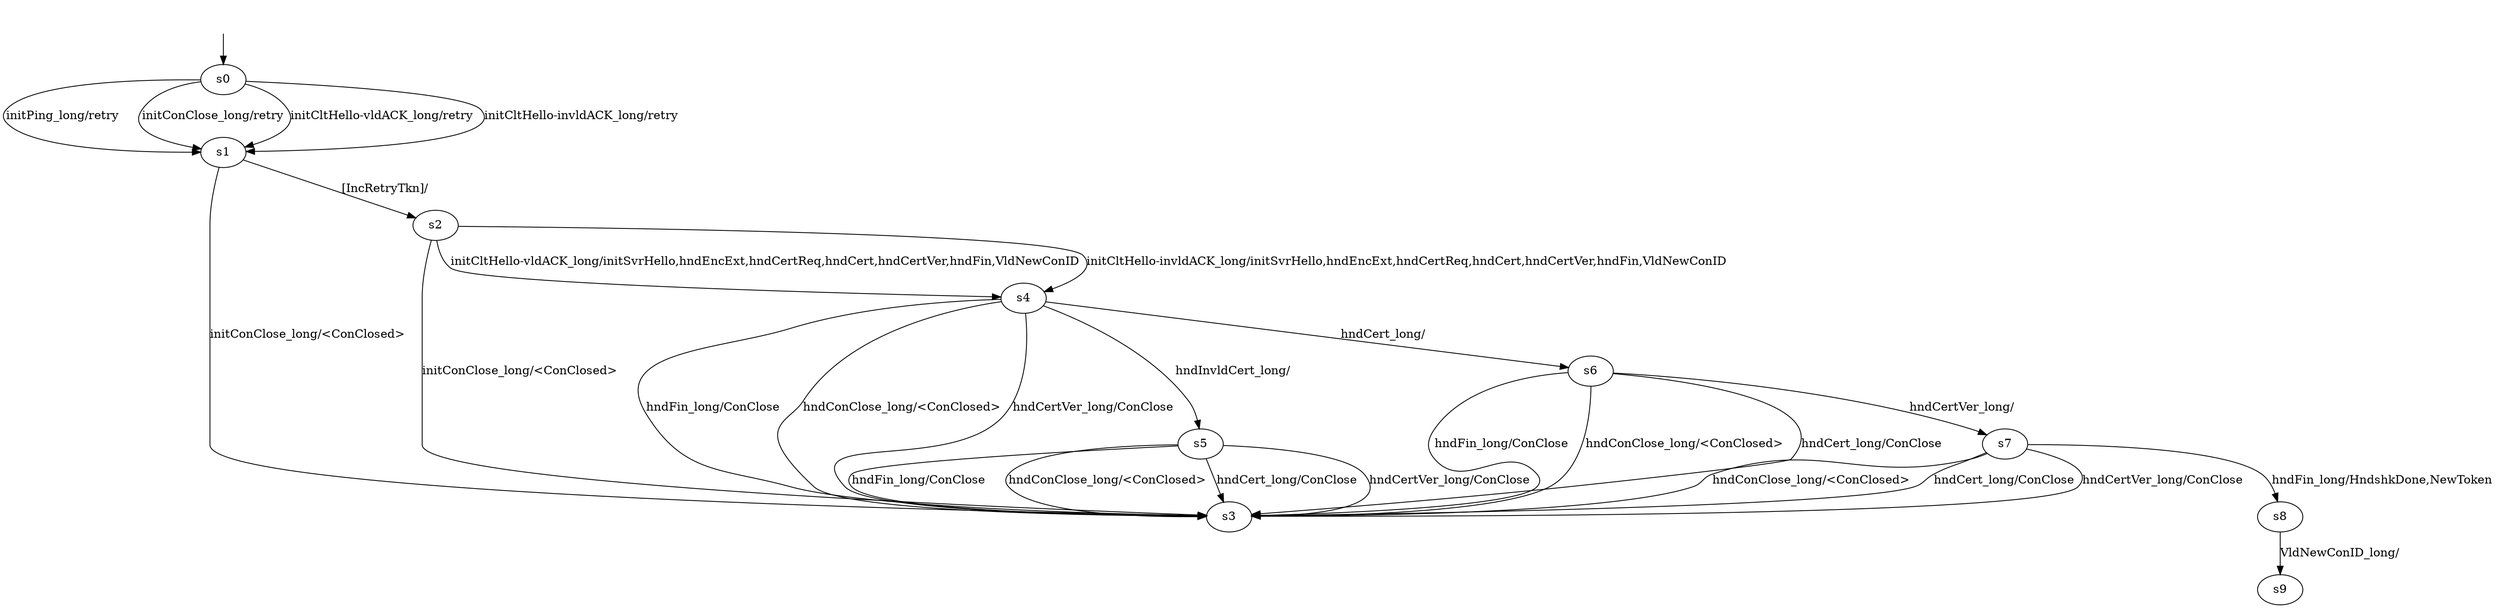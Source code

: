 digraph "quicgoModels/quicgo-BWRCA-l-1/learnedModel" {
s0 [label=s0];
s1 [label=s1];
s2 [label=s2];
s3 [label=s3];
s4 [label=s4];
s5 [label=s5];
s6 [label=s6];
s7 [label=s7];
s8 [label=s8];
s9 [label=s9];
s0 -> s1  [label="initPing_long/retry "];
s0 -> s1  [label="initConClose_long/retry "];
s0 -> s1  [label="initCltHello-vldACK_long/retry "];
s0 -> s1  [label="initCltHello-invldACK_long/retry "];
s1 -> s3  [label="initConClose_long/<ConClosed> "];
s1 -> s2  [label="[IncRetryTkn]/ "];
s2 -> s3  [label="initConClose_long/<ConClosed> "];
s2 -> s4  [label="initCltHello-vldACK_long/initSvrHello,hndEncExt,hndCertReq,hndCert,hndCertVer,hndFin,VldNewConID "];
s2 -> s4  [label="initCltHello-invldACK_long/initSvrHello,hndEncExt,hndCertReq,hndCert,hndCertVer,hndFin,VldNewConID "];
s4 -> s3  [label="hndFin_long/ConClose "];
s4 -> s3  [label="hndConClose_long/<ConClosed> "];
s4 -> s6  [label="hndCert_long/ "];
s4 -> s5  [label="hndInvldCert_long/ "];
s4 -> s3  [label="hndCertVer_long/ConClose "];
s5 -> s3  [label="hndFin_long/ConClose "];
s5 -> s3  [label="hndConClose_long/<ConClosed> "];
s5 -> s3  [label="hndCert_long/ConClose "];
s5 -> s3  [label="hndCertVer_long/ConClose "];
s6 -> s3  [label="hndFin_long/ConClose "];
s6 -> s3  [label="hndConClose_long/<ConClosed> "];
s6 -> s3  [label="hndCert_long/ConClose "];
s6 -> s7  [label="hndCertVer_long/ "];
s7 -> s8  [label="hndFin_long/HndshkDone,NewToken "];
s7 -> s3  [label="hndConClose_long/<ConClosed> "];
s7 -> s3  [label="hndCert_long/ConClose "];
s7 -> s3  [label="hndCertVer_long/ConClose "];
s8 -> s9  [label="VldNewConID_long/ "];
__start0 [label="", shape=none];
__start0 -> s0  [label=""];
}
